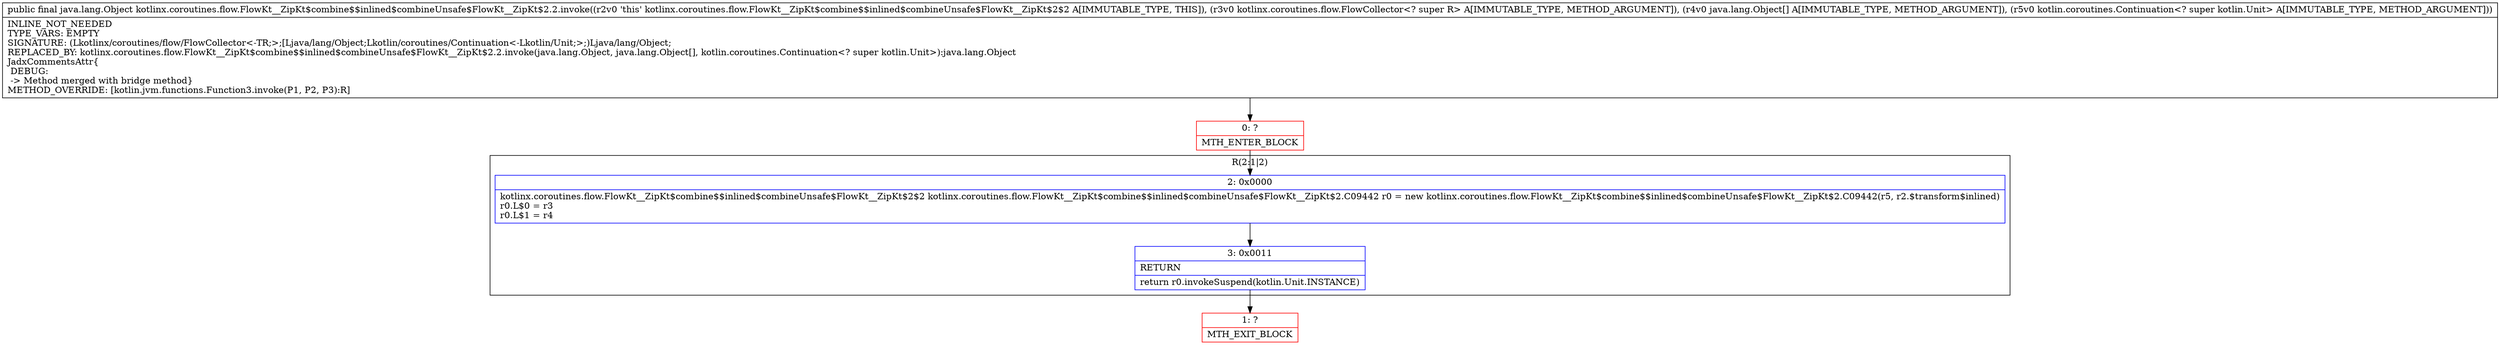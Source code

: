 digraph "CFG forkotlinx.coroutines.flow.FlowKt__ZipKt$combine$$inlined$combineUnsafe$FlowKt__ZipKt$2.2.invoke(Lkotlinx\/coroutines\/flow\/FlowCollector;[Ljava\/lang\/Object;Lkotlin\/coroutines\/Continuation;)Ljava\/lang\/Object;" {
subgraph cluster_Region_21878618 {
label = "R(2:1|2)";
node [shape=record,color=blue];
Node_2 [shape=record,label="{2\:\ 0x0000|kotlinx.coroutines.flow.FlowKt__ZipKt$combine$$inlined$combineUnsafe$FlowKt__ZipKt$2$2 kotlinx.coroutines.flow.FlowKt__ZipKt$combine$$inlined$combineUnsafe$FlowKt__ZipKt$2.C09442 r0 = new kotlinx.coroutines.flow.FlowKt__ZipKt$combine$$inlined$combineUnsafe$FlowKt__ZipKt$2.C09442(r5, r2.$transform$inlined)\lr0.L$0 = r3\lr0.L$1 = r4\l}"];
Node_3 [shape=record,label="{3\:\ 0x0011|RETURN\l|return r0.invokeSuspend(kotlin.Unit.INSTANCE)\l}"];
}
Node_0 [shape=record,color=red,label="{0\:\ ?|MTH_ENTER_BLOCK\l}"];
Node_1 [shape=record,color=red,label="{1\:\ ?|MTH_EXIT_BLOCK\l}"];
MethodNode[shape=record,label="{public final java.lang.Object kotlinx.coroutines.flow.FlowKt__ZipKt$combine$$inlined$combineUnsafe$FlowKt__ZipKt$2.2.invoke((r2v0 'this' kotlinx.coroutines.flow.FlowKt__ZipKt$combine$$inlined$combineUnsafe$FlowKt__ZipKt$2$2 A[IMMUTABLE_TYPE, THIS]), (r3v0 kotlinx.coroutines.flow.FlowCollector\<? super R\> A[IMMUTABLE_TYPE, METHOD_ARGUMENT]), (r4v0 java.lang.Object[] A[IMMUTABLE_TYPE, METHOD_ARGUMENT]), (r5v0 kotlin.coroutines.Continuation\<? super kotlin.Unit\> A[IMMUTABLE_TYPE, METHOD_ARGUMENT]))  | INLINE_NOT_NEEDED\lTYPE_VARS: EMPTY\lSIGNATURE: (Lkotlinx\/coroutines\/flow\/FlowCollector\<\-TR;\>;[Ljava\/lang\/Object;Lkotlin\/coroutines\/Continuation\<\-Lkotlin\/Unit;\>;)Ljava\/lang\/Object;\lREPLACED_BY: kotlinx.coroutines.flow.FlowKt__ZipKt$combine$$inlined$combineUnsafe$FlowKt__ZipKt$2.2.invoke(java.lang.Object, java.lang.Object[], kotlin.coroutines.Continuation\<? super kotlin.Unit\>):java.lang.Object\lJadxCommentsAttr\{\l DEBUG: \l \-\> Method merged with bridge method\}\lMETHOD_OVERRIDE: [kotlin.jvm.functions.Function3.invoke(P1, P2, P3):R]\l}"];
MethodNode -> Node_0;Node_2 -> Node_3;
Node_3 -> Node_1;
Node_0 -> Node_2;
}

